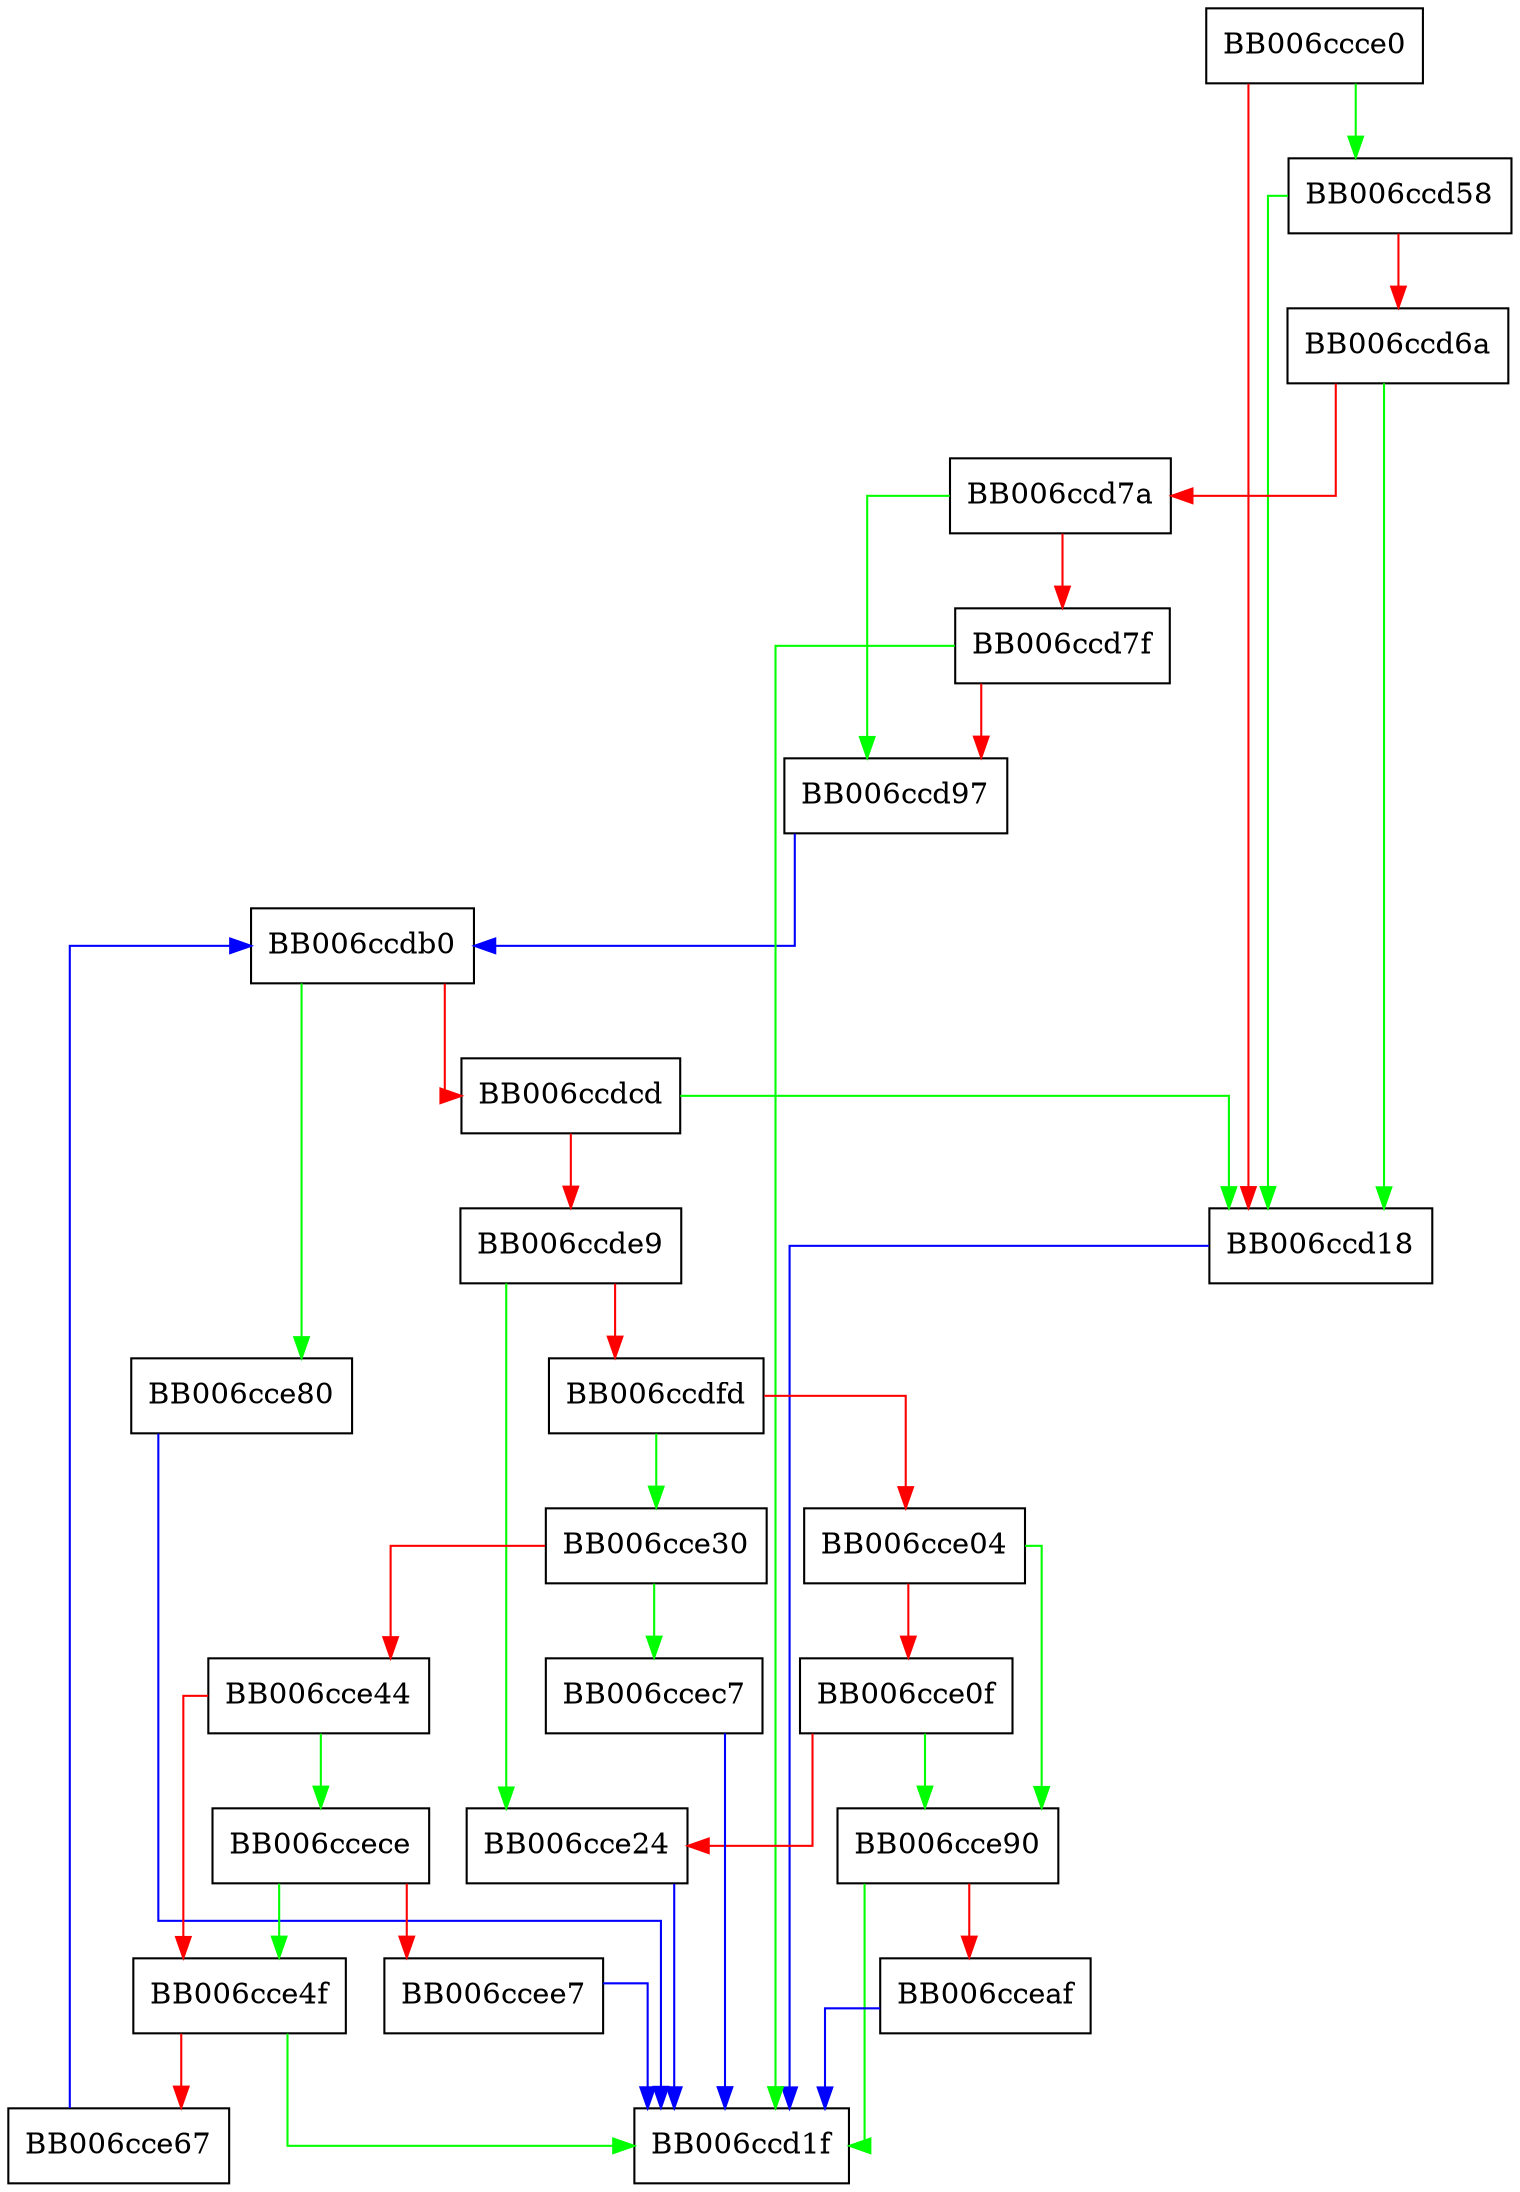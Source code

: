 digraph tls1_prf_P_hash {
  node [shape="box"];
  graph [splines=ortho];
  BB006ccce0 -> BB006ccd58 [color="green"];
  BB006ccce0 -> BB006ccd18 [color="red"];
  BB006ccd18 -> BB006ccd1f [color="blue"];
  BB006ccd58 -> BB006ccd18 [color="green"];
  BB006ccd58 -> BB006ccd6a [color="red"];
  BB006ccd6a -> BB006ccd18 [color="green"];
  BB006ccd6a -> BB006ccd7a [color="red"];
  BB006ccd7a -> BB006ccd97 [color="green"];
  BB006ccd7a -> BB006ccd7f [color="red"];
  BB006ccd7f -> BB006ccd1f [color="green"];
  BB006ccd7f -> BB006ccd97 [color="red"];
  BB006ccd97 -> BB006ccdb0 [color="blue"];
  BB006ccdb0 -> BB006cce80 [color="green"];
  BB006ccdb0 -> BB006ccdcd [color="red"];
  BB006ccdcd -> BB006ccd18 [color="green"];
  BB006ccdcd -> BB006ccde9 [color="red"];
  BB006ccde9 -> BB006cce24 [color="green"];
  BB006ccde9 -> BB006ccdfd [color="red"];
  BB006ccdfd -> BB006cce30 [color="green"];
  BB006ccdfd -> BB006cce04 [color="red"];
  BB006cce04 -> BB006cce90 [color="green"];
  BB006cce04 -> BB006cce0f [color="red"];
  BB006cce0f -> BB006cce90 [color="green"];
  BB006cce0f -> BB006cce24 [color="red"];
  BB006cce24 -> BB006ccd1f [color="blue"];
  BB006cce30 -> BB006ccec7 [color="green"];
  BB006cce30 -> BB006cce44 [color="red"];
  BB006cce44 -> BB006ccece [color="green"];
  BB006cce44 -> BB006cce4f [color="red"];
  BB006cce4f -> BB006ccd1f [color="green"];
  BB006cce4f -> BB006cce67 [color="red"];
  BB006cce67 -> BB006ccdb0 [color="blue"];
  BB006cce80 -> BB006ccd1f [color="blue"];
  BB006cce90 -> BB006ccd1f [color="green"];
  BB006cce90 -> BB006cceaf [color="red"];
  BB006cceaf -> BB006ccd1f [color="blue"];
  BB006ccec7 -> BB006ccd1f [color="blue"];
  BB006ccece -> BB006cce4f [color="green"];
  BB006ccece -> BB006ccee7 [color="red"];
  BB006ccee7 -> BB006ccd1f [color="blue"];
}